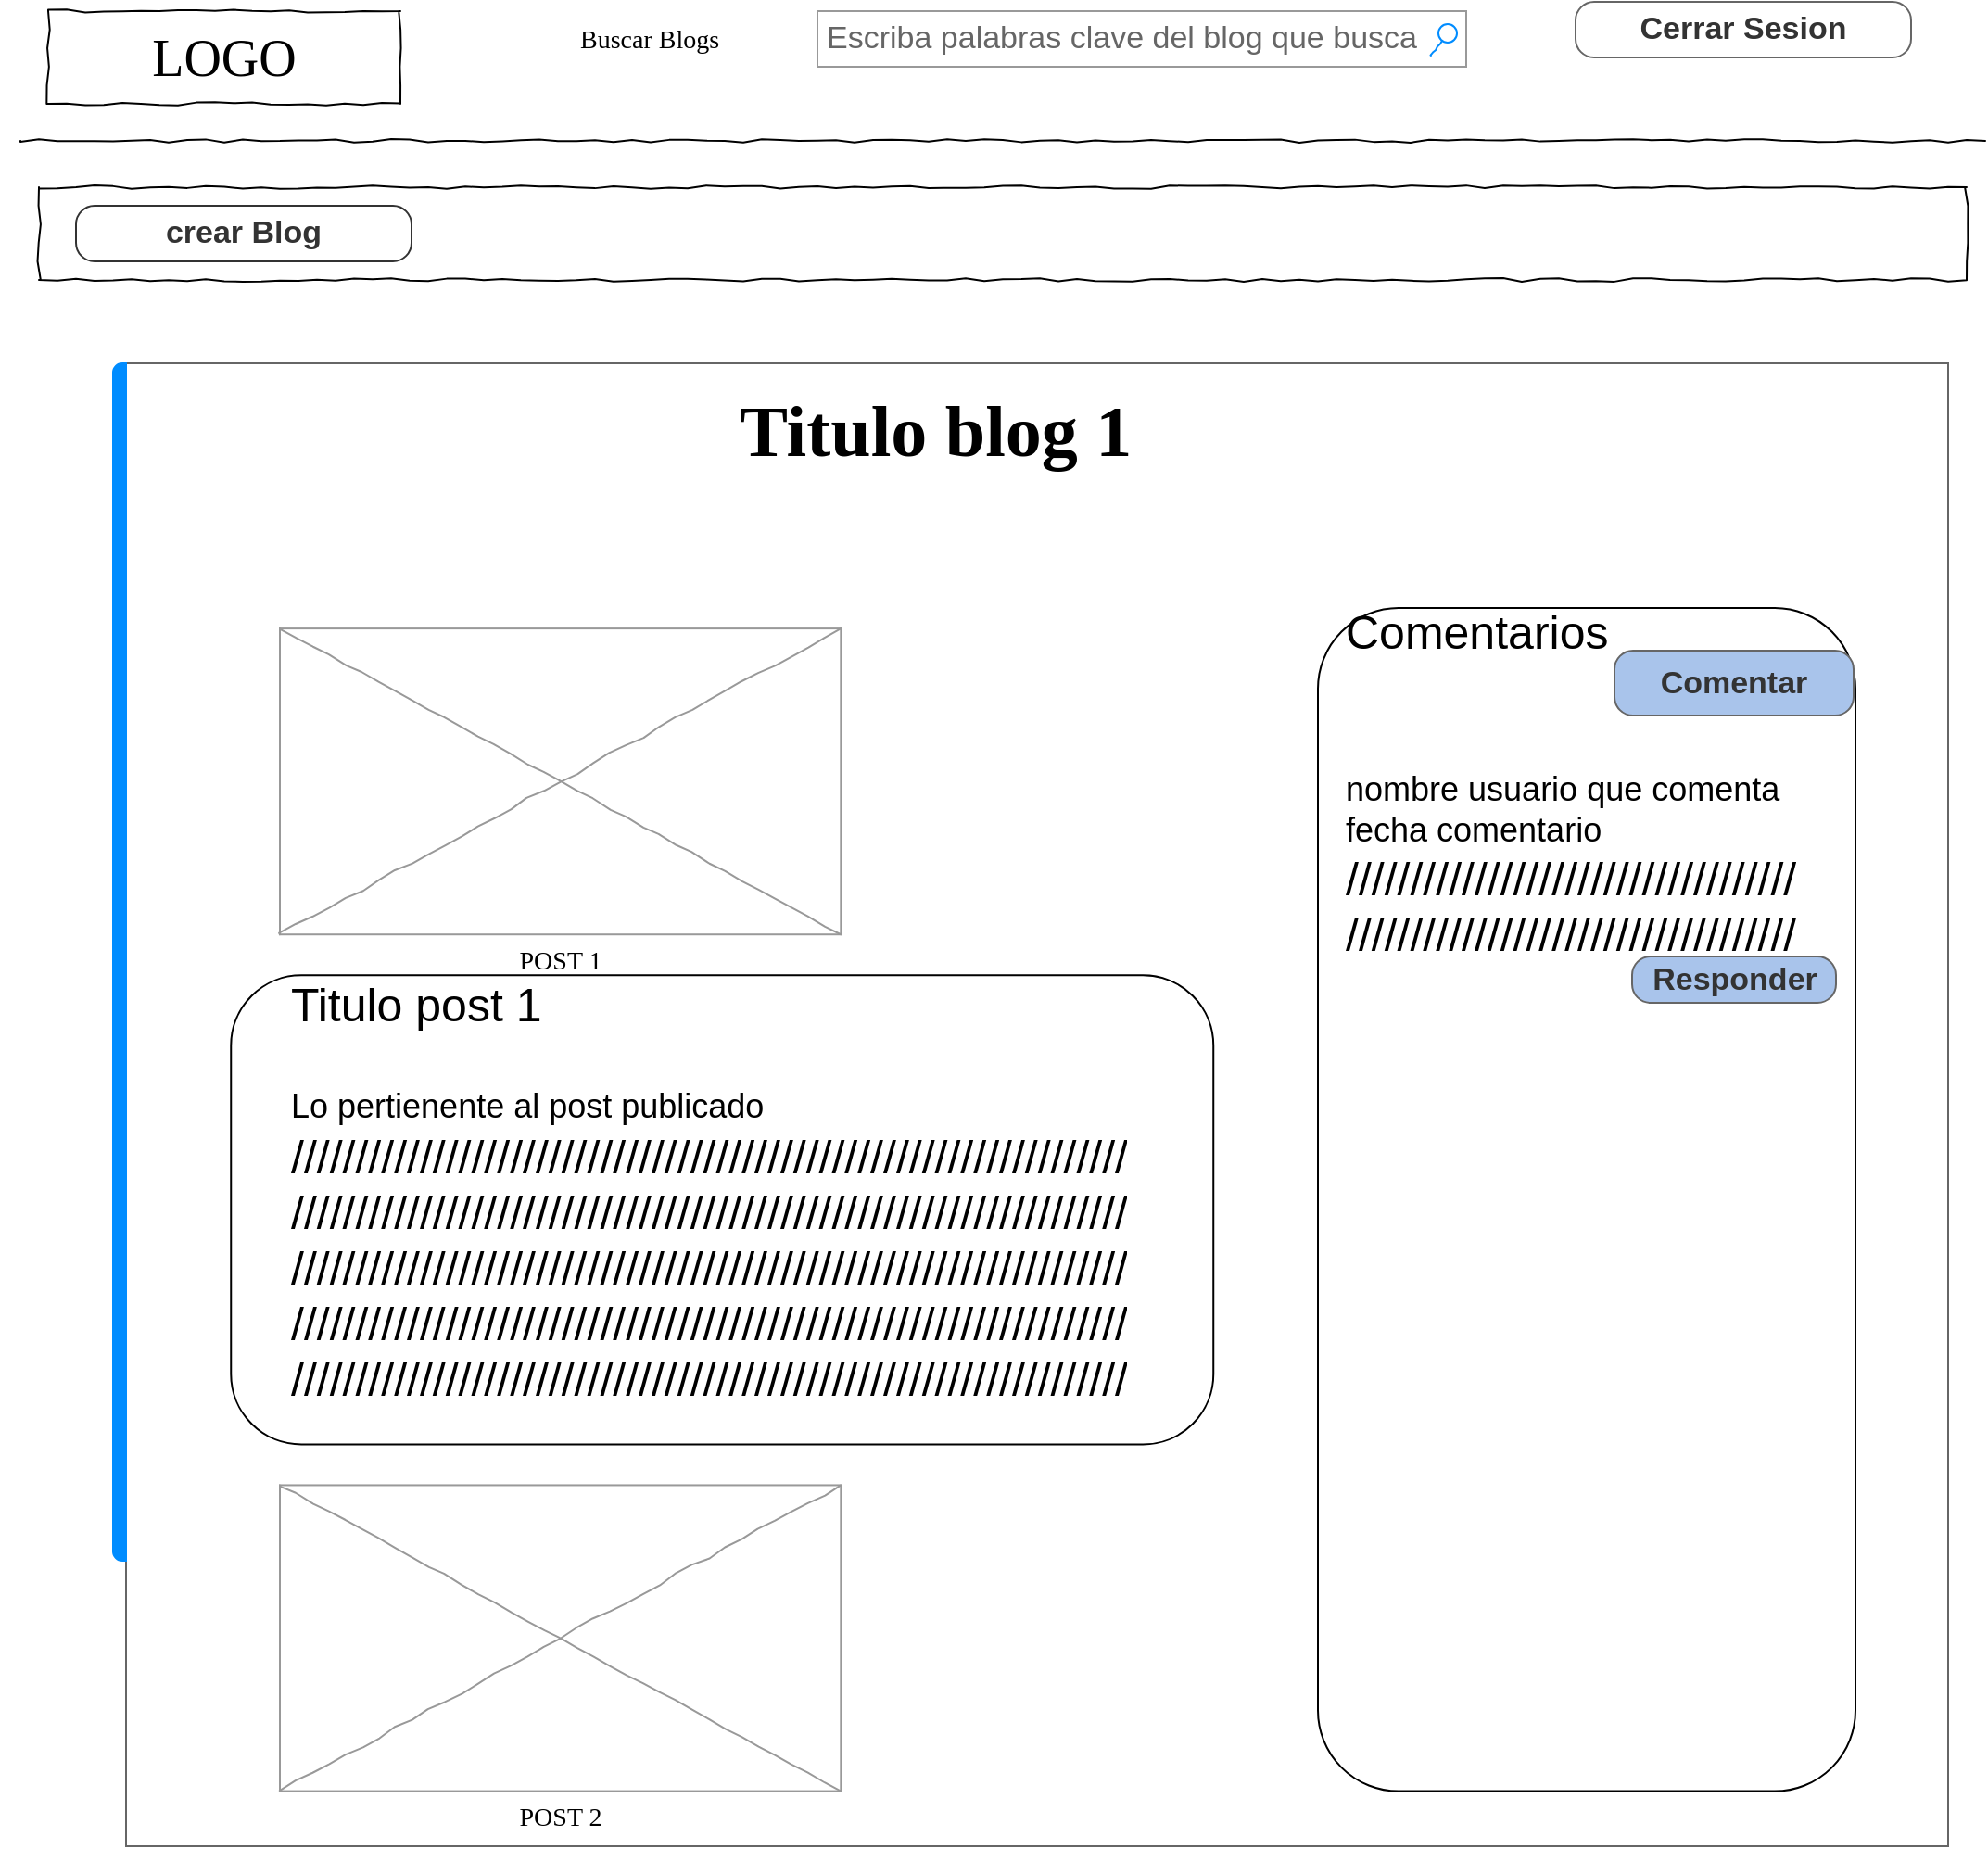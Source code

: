 <mxfile version="14.0.1" type="github"><diagram name="Page-1" id="03018318-947c-dd8e-b7a3-06fadd420f32"><mxGraphModel dx="1240" dy="684" grid="1" gridSize="10" guides="1" tooltips="1" connect="1" arrows="1" fold="1" page="1" pageScale="1" pageWidth="1100" pageHeight="850" background="#ffffff" math="0" shadow="0"><root><mxCell id="0"/><mxCell id="1" parent="0"/><mxCell id="677b7b8949515195-2" value="LOGO" style="whiteSpace=wrap;html=1;rounded=0;shadow=0;labelBackgroundColor=none;strokeWidth=1;fontFamily=Verdana;fontSize=28;align=center;comic=1;" parent="1" vertex="1"><mxGeometry x="35" y="30" width="190" height="50" as="geometry"/></mxCell><mxCell id="677b7b8949515195-3" value="Escriba palabras clave del blog que busca" style="strokeWidth=1;shadow=0;dashed=0;align=center;html=1;shape=mxgraph.mockup.forms.searchBox;strokeColor=#999999;mainText=;strokeColor2=#008cff;fontColor=#666666;fontSize=17;align=left;spacingLeft=3;rounded=0;labelBackgroundColor=none;comic=1;" parent="1" vertex="1"><mxGeometry x="450" y="30" width="350" height="30" as="geometry"/></mxCell><mxCell id="677b7b8949515195-6" value="Buscar Blogs" style="text;html=1;points=[];align=left;verticalAlign=top;spacingTop=-4;fontSize=14;fontFamily=Verdana;" parent="1" vertex="1"><mxGeometry x="320" y="35" width="60" height="20" as="geometry"/></mxCell><mxCell id="677b7b8949515195-9" value="" style="line;strokeWidth=1;html=1;rounded=0;shadow=0;labelBackgroundColor=none;fillColor=none;fontFamily=Verdana;fontSize=14;fontColor=#000000;align=center;comic=1;" parent="1" vertex="1"><mxGeometry x="20" y="95" width="1060" height="10" as="geometry"/></mxCell><mxCell id="677b7b8949515195-10" value="" style="whiteSpace=wrap;html=1;rounded=0;shadow=0;labelBackgroundColor=none;strokeWidth=1;fillColor=none;fontFamily=Verdana;fontSize=12;align=center;comic=1;" parent="1" vertex="1"><mxGeometry x="30" y="125" width="1040" height="50" as="geometry"/></mxCell><mxCell id="F0CbB1kp5sL9p8T1bUaQ-2" value="" style="strokeWidth=1;shadow=0;dashed=0;align=center;html=1;shape=mxgraph.mockup.containers.marginRect2;rectMarginLeft=67;strokeColor=#666666;gradientColor=none;sketch=0;" parent="1" vertex="1"><mxGeometry x="10" y="220" width="1050" height="800" as="geometry"/></mxCell><mxCell id="F0CbB1kp5sL9p8T1bUaQ-6" value="" style="strokeWidth=1;shadow=0;dashed=0;align=center;html=1;shape=mxgraph.mockup.containers.leftButton;rSize=5;strokeColor=#008cff;fillColor=#008cff;resizeHeight=1;movable=0;deletable=0;" parent="F0CbB1kp5sL9p8T1bUaQ-2" vertex="1"><mxGeometry width="7" height="645.942" relative="1" as="geometry"><mxPoint x="60" as="offset"/></mxGeometry></mxCell><mxCell id="F0CbB1kp5sL9p8T1bUaQ-11" value="POST 2" style="verticalLabelPosition=bottom;shadow=0;dashed=0;align=center;html=1;verticalAlign=top;strokeWidth=1;shape=mxgraph.mockup.graphics.simpleIcon;strokeColor=#999999;rounded=0;labelBackgroundColor=none;fontFamily=Verdana;fontSize=14;fontColor=#000000;comic=1;" parent="F0CbB1kp5sL9p8T1bUaQ-2" vertex="1"><mxGeometry x="149.999" y="605.227" width="302.647" height="165.062" as="geometry"/></mxCell><mxCell id="677b7b8949515195-16" value="POST 1" style="verticalLabelPosition=bottom;shadow=0;dashed=0;align=center;html=1;verticalAlign=top;strokeWidth=1;shape=mxgraph.mockup.graphics.simpleIcon;strokeColor=#999999;rounded=0;labelBackgroundColor=none;fontFamily=Verdana;fontSize=14;fontColor=#000000;comic=1;" parent="F0CbB1kp5sL9p8T1bUaQ-2" vertex="1"><mxGeometry x="149.999" y="143.054" width="302.647" height="165.062" as="geometry"/></mxCell><mxCell id="677b7b8949515195-45" value="Titulo blog 1" style="text;html=1;points=[];align=left;verticalAlign=top;spacingTop=-4;fontSize=39;fontFamily=Verdana;fontStyle=1" parent="F0CbB1kp5sL9p8T1bUaQ-2" vertex="1"><mxGeometry x="396.373" y="11.004" width="257.25" height="22.008" as="geometry"/></mxCell><mxCell id="ebkY8OAcoP3Nv7C0QJ5u-3" value="" style="rounded=1;whiteSpace=wrap;html=1;fontSize=39;fillColor=none;" vertex="1" parent="F0CbB1kp5sL9p8T1bUaQ-2"><mxGeometry x="123.62" y="330.124" width="530" height="253.095" as="geometry"/></mxCell><mxCell id="ebkY8OAcoP3Nv7C0QJ5u-2" value="&lt;div&gt;Titulo post 1&lt;/div&gt;&lt;div&gt;&lt;br&gt;&lt;/div&gt;&lt;div style=&quot;font-size: 18px&quot;&gt;Lo pertienente al post publicado&lt;br&gt;&lt;/div&gt;&lt;div&gt;/////////////////////////////////////////////////////////////////&lt;/div&gt;&lt;div&gt;/////////////////////////////////////////////////////////////////&lt;br&gt;/////////////////////////////////////////////////////////////////&lt;br&gt;/////////////////////////////////////////////////////////////////&lt;br&gt;/////////////////////////////////////////////////////////////////&lt;/div&gt;" style="text;html=1;strokeColor=none;fillColor=none;spacing=5;spacingTop=-20;whiteSpace=wrap;overflow=hidden;rounded=0;fontSize=25;" vertex="1" parent="F0CbB1kp5sL9p8T1bUaQ-2"><mxGeometry x="151" y="341.128" width="490" height="242.091" as="geometry"/></mxCell><mxCell id="ebkY8OAcoP3Nv7C0QJ5u-4" value="" style="rounded=1;whiteSpace=wrap;html=1;fillColor=none;fontSize=39;" vertex="1" parent="F0CbB1kp5sL9p8T1bUaQ-2"><mxGeometry x="710" y="132.05" width="290" height="638.239" as="geometry"/></mxCell><mxCell id="F0CbB1kp5sL9p8T1bUaQ-42" value="crear Blog" style="strokeWidth=1;shadow=0;dashed=0;align=center;html=1;shape=mxgraph.mockup.buttons.button;mainText=;buttonStyle=round;fontSize=17;fontStyle=1;whiteSpace=wrap;sketch=0;strokeColor=#333333;fontColor=#333333;fillColor=#FFFFFF;" parent="1" vertex="1"><mxGeometry x="50" y="135" width="181" height="30" as="geometry"/></mxCell><mxCell id="F0CbB1kp5sL9p8T1bUaQ-44" value="Cerrar Sesion" style="strokeWidth=1;shadow=0;dashed=0;align=center;html=1;shape=mxgraph.mockup.buttons.button;mainText=;buttonStyle=round;fontSize=17;fontStyle=1;whiteSpace=wrap;sketch=0;strokeColor=#666666;fontColor=#333333;fillColor=#FFFFFF;" parent="1" vertex="1"><mxGeometry x="859" y="25" width="181" height="30" as="geometry"/></mxCell><mxCell id="ebkY8OAcoP3Nv7C0QJ5u-5" value="&lt;div&gt;Comentarios&lt;/div&gt;&lt;div&gt;&lt;br&gt;&lt;/div&gt;&lt;div&gt;&lt;br&gt;&lt;/div&gt;&lt;div style=&quot;font-size: 18px&quot;&gt;nombre usuario que comenta&lt;/div&gt;&lt;div style=&quot;font-size: 18px&quot;&gt;fecha comentario&lt;br&gt;&lt;/div&gt;&lt;div&gt;///////////////////////////////////&lt;/div&gt;&lt;div&gt;///////////////////////////////////&lt;br&gt;&lt;br&gt;&lt;/div&gt;" style="text;html=1;strokeColor=none;fillColor=none;spacing=5;spacingTop=-20;whiteSpace=wrap;overflow=hidden;rounded=0;fontSize=25;" vertex="1" parent="1"><mxGeometry x="730" y="360" width="260" height="550" as="geometry"/></mxCell><mxCell id="ebkY8OAcoP3Nv7C0QJ5u-6" value="Responder" style="strokeWidth=1;shadow=0;dashed=0;align=center;html=1;shape=mxgraph.mockup.buttons.button;strokeColor=#666666;mainText=;buttonStyle=round;fontSize=17;fontStyle=1;whiteSpace=wrap;fillColor=#A9C4EB;fontColor=#333333;" vertex="1" parent="1"><mxGeometry x="889.5" y="540" width="110" height="25" as="geometry"/></mxCell><mxCell id="ebkY8OAcoP3Nv7C0QJ5u-7" value="Comentar" style="strokeWidth=1;shadow=0;dashed=0;align=center;html=1;shape=mxgraph.mockup.buttons.button;strokeColor=#666666;mainText=;buttonStyle=round;fontSize=17;fontStyle=1;whiteSpace=wrap;fillColor=#A9C4EB;fontColor=#333333;" vertex="1" parent="1"><mxGeometry x="880" y="375" width="129" height="35" as="geometry"/></mxCell></root></mxGraphModel></diagram></mxfile>